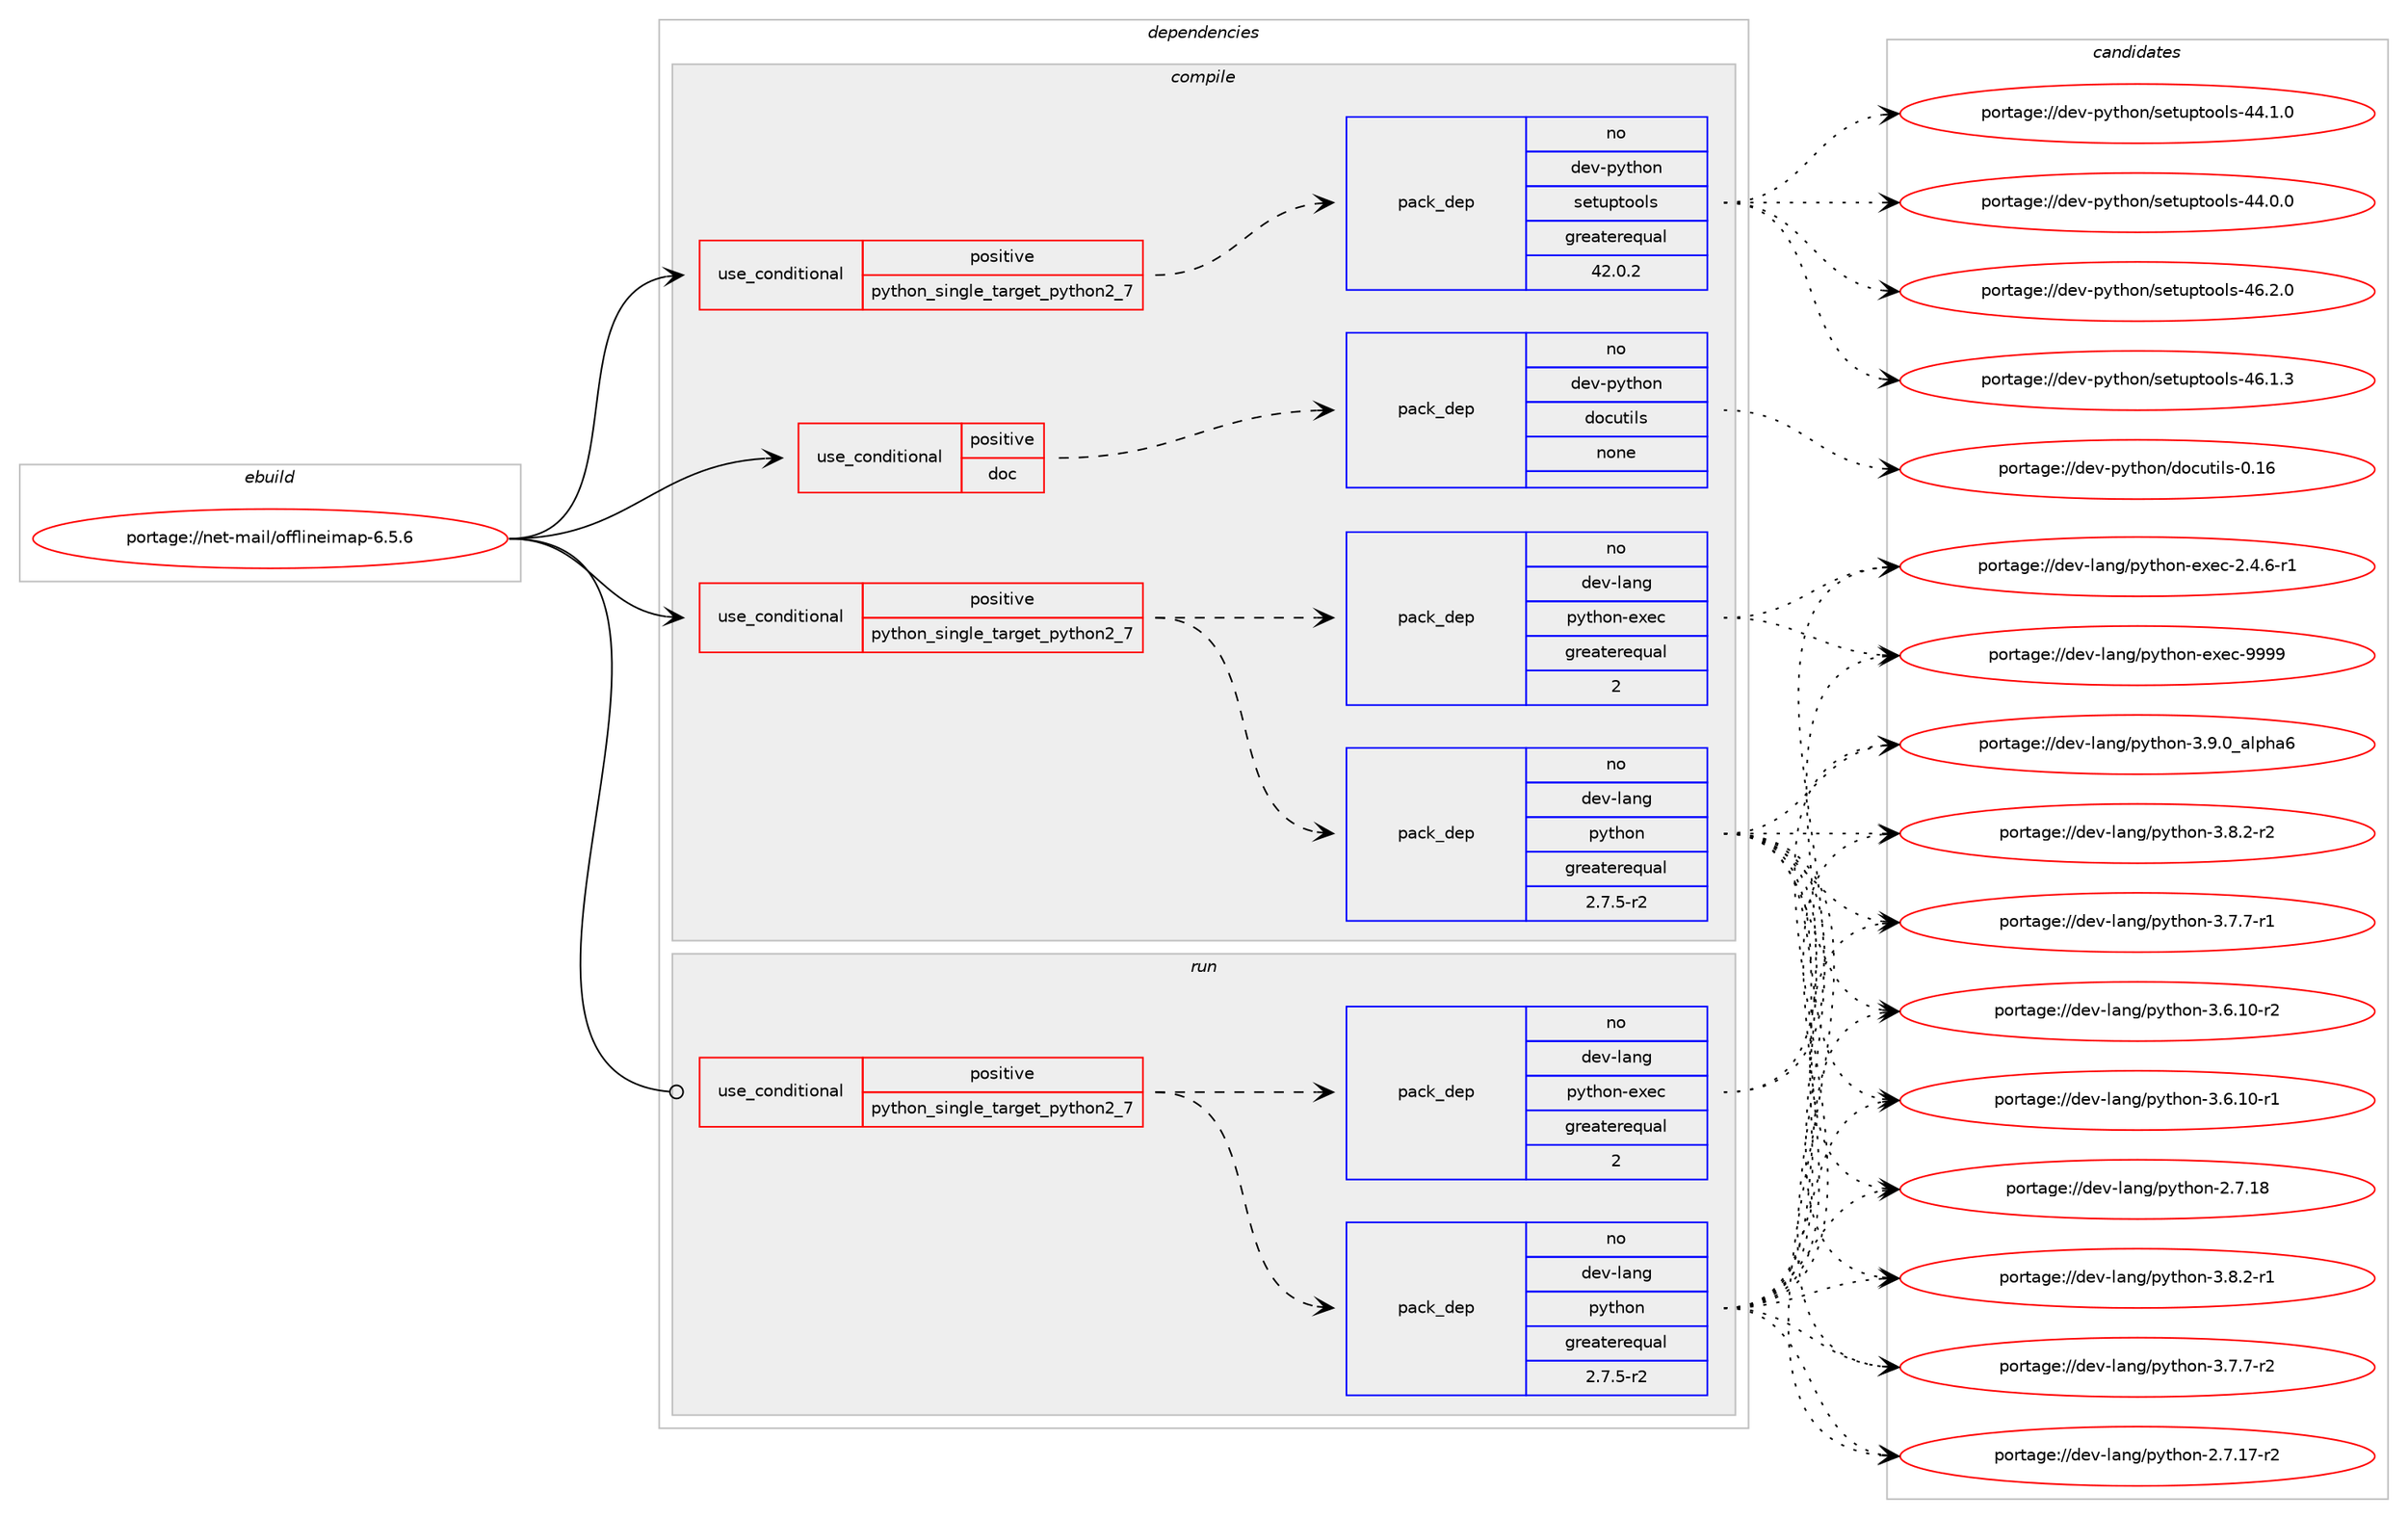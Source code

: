 digraph prolog {

# *************
# Graph options
# *************

newrank=true;
concentrate=true;
compound=true;
graph [rankdir=LR,fontname=Helvetica,fontsize=10,ranksep=1.5];#, ranksep=2.5, nodesep=0.2];
edge  [arrowhead=vee];
node  [fontname=Helvetica,fontsize=10];

# **********
# The ebuild
# **********

subgraph cluster_leftcol {
color=gray;
rank=same;
label=<<i>ebuild</i>>;
id [label="portage://net-mail/offlineimap-6.5.6", color=red, width=4, href="../net-mail/offlineimap-6.5.6.svg"];
}

# ****************
# The dependencies
# ****************

subgraph cluster_midcol {
color=gray;
label=<<i>dependencies</i>>;
subgraph cluster_compile {
fillcolor="#eeeeee";
style=filled;
label=<<i>compile</i>>;
subgraph cond2261 {
dependency11329 [label=<<TABLE BORDER="0" CELLBORDER="1" CELLSPACING="0" CELLPADDING="4"><TR><TD ROWSPAN="3" CELLPADDING="10">use_conditional</TD></TR><TR><TD>positive</TD></TR><TR><TD>doc</TD></TR></TABLE>>, shape=none, color=red];
subgraph pack8933 {
dependency11330 [label=<<TABLE BORDER="0" CELLBORDER="1" CELLSPACING="0" CELLPADDING="4" WIDTH="220"><TR><TD ROWSPAN="6" CELLPADDING="30">pack_dep</TD></TR><TR><TD WIDTH="110">no</TD></TR><TR><TD>dev-python</TD></TR><TR><TD>docutils</TD></TR><TR><TD>none</TD></TR><TR><TD></TD></TR></TABLE>>, shape=none, color=blue];
}
dependency11329:e -> dependency11330:w [weight=20,style="dashed",arrowhead="vee"];
}
id:e -> dependency11329:w [weight=20,style="solid",arrowhead="vee"];
subgraph cond2262 {
dependency11331 [label=<<TABLE BORDER="0" CELLBORDER="1" CELLSPACING="0" CELLPADDING="4"><TR><TD ROWSPAN="3" CELLPADDING="10">use_conditional</TD></TR><TR><TD>positive</TD></TR><TR><TD>python_single_target_python2_7</TD></TR></TABLE>>, shape=none, color=red];
subgraph pack8934 {
dependency11332 [label=<<TABLE BORDER="0" CELLBORDER="1" CELLSPACING="0" CELLPADDING="4" WIDTH="220"><TR><TD ROWSPAN="6" CELLPADDING="30">pack_dep</TD></TR><TR><TD WIDTH="110">no</TD></TR><TR><TD>dev-lang</TD></TR><TR><TD>python</TD></TR><TR><TD>greaterequal</TD></TR><TR><TD>2.7.5-r2</TD></TR></TABLE>>, shape=none, color=blue];
}
dependency11331:e -> dependency11332:w [weight=20,style="dashed",arrowhead="vee"];
subgraph pack8935 {
dependency11333 [label=<<TABLE BORDER="0" CELLBORDER="1" CELLSPACING="0" CELLPADDING="4" WIDTH="220"><TR><TD ROWSPAN="6" CELLPADDING="30">pack_dep</TD></TR><TR><TD WIDTH="110">no</TD></TR><TR><TD>dev-lang</TD></TR><TR><TD>python-exec</TD></TR><TR><TD>greaterequal</TD></TR><TR><TD>2</TD></TR></TABLE>>, shape=none, color=blue];
}
dependency11331:e -> dependency11333:w [weight=20,style="dashed",arrowhead="vee"];
}
id:e -> dependency11331:w [weight=20,style="solid",arrowhead="vee"];
subgraph cond2263 {
dependency11334 [label=<<TABLE BORDER="0" CELLBORDER="1" CELLSPACING="0" CELLPADDING="4"><TR><TD ROWSPAN="3" CELLPADDING="10">use_conditional</TD></TR><TR><TD>positive</TD></TR><TR><TD>python_single_target_python2_7</TD></TR></TABLE>>, shape=none, color=red];
subgraph pack8936 {
dependency11335 [label=<<TABLE BORDER="0" CELLBORDER="1" CELLSPACING="0" CELLPADDING="4" WIDTH="220"><TR><TD ROWSPAN="6" CELLPADDING="30">pack_dep</TD></TR><TR><TD WIDTH="110">no</TD></TR><TR><TD>dev-python</TD></TR><TR><TD>setuptools</TD></TR><TR><TD>greaterequal</TD></TR><TR><TD>42.0.2</TD></TR></TABLE>>, shape=none, color=blue];
}
dependency11334:e -> dependency11335:w [weight=20,style="dashed",arrowhead="vee"];
}
id:e -> dependency11334:w [weight=20,style="solid",arrowhead="vee"];
}
subgraph cluster_compileandrun {
fillcolor="#eeeeee";
style=filled;
label=<<i>compile and run</i>>;
}
subgraph cluster_run {
fillcolor="#eeeeee";
style=filled;
label=<<i>run</i>>;
subgraph cond2264 {
dependency11336 [label=<<TABLE BORDER="0" CELLBORDER="1" CELLSPACING="0" CELLPADDING="4"><TR><TD ROWSPAN="3" CELLPADDING="10">use_conditional</TD></TR><TR><TD>positive</TD></TR><TR><TD>python_single_target_python2_7</TD></TR></TABLE>>, shape=none, color=red];
subgraph pack8937 {
dependency11337 [label=<<TABLE BORDER="0" CELLBORDER="1" CELLSPACING="0" CELLPADDING="4" WIDTH="220"><TR><TD ROWSPAN="6" CELLPADDING="30">pack_dep</TD></TR><TR><TD WIDTH="110">no</TD></TR><TR><TD>dev-lang</TD></TR><TR><TD>python</TD></TR><TR><TD>greaterequal</TD></TR><TR><TD>2.7.5-r2</TD></TR></TABLE>>, shape=none, color=blue];
}
dependency11336:e -> dependency11337:w [weight=20,style="dashed",arrowhead="vee"];
subgraph pack8938 {
dependency11338 [label=<<TABLE BORDER="0" CELLBORDER="1" CELLSPACING="0" CELLPADDING="4" WIDTH="220"><TR><TD ROWSPAN="6" CELLPADDING="30">pack_dep</TD></TR><TR><TD WIDTH="110">no</TD></TR><TR><TD>dev-lang</TD></TR><TR><TD>python-exec</TD></TR><TR><TD>greaterequal</TD></TR><TR><TD>2</TD></TR></TABLE>>, shape=none, color=blue];
}
dependency11336:e -> dependency11338:w [weight=20,style="dashed",arrowhead="vee"];
}
id:e -> dependency11336:w [weight=20,style="solid",arrowhead="odot"];
}
}

# **************
# The candidates
# **************

subgraph cluster_choices {
rank=same;
color=gray;
label=<<i>candidates</i>>;

subgraph choice8933 {
color=black;
nodesep=1;
choice1001011184511212111610411111047100111991171161051081154548464954 [label="portage://dev-python/docutils-0.16", color=red, width=4,href="../dev-python/docutils-0.16.svg"];
dependency11330:e -> choice1001011184511212111610411111047100111991171161051081154548464954:w [style=dotted,weight="100"];
}
subgraph choice8934 {
color=black;
nodesep=1;
choice10010111845108971101034711212111610411111045514657464895971081121049754 [label="portage://dev-lang/python-3.9.0_alpha6", color=red, width=4,href="../dev-lang/python-3.9.0_alpha6.svg"];
choice1001011184510897110103471121211161041111104551465646504511450 [label="portage://dev-lang/python-3.8.2-r2", color=red, width=4,href="../dev-lang/python-3.8.2-r2.svg"];
choice1001011184510897110103471121211161041111104551465646504511449 [label="portage://dev-lang/python-3.8.2-r1", color=red, width=4,href="../dev-lang/python-3.8.2-r1.svg"];
choice1001011184510897110103471121211161041111104551465546554511450 [label="portage://dev-lang/python-3.7.7-r2", color=red, width=4,href="../dev-lang/python-3.7.7-r2.svg"];
choice1001011184510897110103471121211161041111104551465546554511449 [label="portage://dev-lang/python-3.7.7-r1", color=red, width=4,href="../dev-lang/python-3.7.7-r1.svg"];
choice100101118451089711010347112121116104111110455146544649484511450 [label="portage://dev-lang/python-3.6.10-r2", color=red, width=4,href="../dev-lang/python-3.6.10-r2.svg"];
choice100101118451089711010347112121116104111110455146544649484511449 [label="portage://dev-lang/python-3.6.10-r1", color=red, width=4,href="../dev-lang/python-3.6.10-r1.svg"];
choice10010111845108971101034711212111610411111045504655464956 [label="portage://dev-lang/python-2.7.18", color=red, width=4,href="../dev-lang/python-2.7.18.svg"];
choice100101118451089711010347112121116104111110455046554649554511450 [label="portage://dev-lang/python-2.7.17-r2", color=red, width=4,href="../dev-lang/python-2.7.17-r2.svg"];
dependency11332:e -> choice10010111845108971101034711212111610411111045514657464895971081121049754:w [style=dotted,weight="100"];
dependency11332:e -> choice1001011184510897110103471121211161041111104551465646504511450:w [style=dotted,weight="100"];
dependency11332:e -> choice1001011184510897110103471121211161041111104551465646504511449:w [style=dotted,weight="100"];
dependency11332:e -> choice1001011184510897110103471121211161041111104551465546554511450:w [style=dotted,weight="100"];
dependency11332:e -> choice1001011184510897110103471121211161041111104551465546554511449:w [style=dotted,weight="100"];
dependency11332:e -> choice100101118451089711010347112121116104111110455146544649484511450:w [style=dotted,weight="100"];
dependency11332:e -> choice100101118451089711010347112121116104111110455146544649484511449:w [style=dotted,weight="100"];
dependency11332:e -> choice10010111845108971101034711212111610411111045504655464956:w [style=dotted,weight="100"];
dependency11332:e -> choice100101118451089711010347112121116104111110455046554649554511450:w [style=dotted,weight="100"];
}
subgraph choice8935 {
color=black;
nodesep=1;
choice10010111845108971101034711212111610411111045101120101994557575757 [label="portage://dev-lang/python-exec-9999", color=red, width=4,href="../dev-lang/python-exec-9999.svg"];
choice10010111845108971101034711212111610411111045101120101994550465246544511449 [label="portage://dev-lang/python-exec-2.4.6-r1", color=red, width=4,href="../dev-lang/python-exec-2.4.6-r1.svg"];
dependency11333:e -> choice10010111845108971101034711212111610411111045101120101994557575757:w [style=dotted,weight="100"];
dependency11333:e -> choice10010111845108971101034711212111610411111045101120101994550465246544511449:w [style=dotted,weight="100"];
}
subgraph choice8936 {
color=black;
nodesep=1;
choice100101118451121211161041111104711510111611711211611111110811545525446504648 [label="portage://dev-python/setuptools-46.2.0", color=red, width=4,href="../dev-python/setuptools-46.2.0.svg"];
choice100101118451121211161041111104711510111611711211611111110811545525446494651 [label="portage://dev-python/setuptools-46.1.3", color=red, width=4,href="../dev-python/setuptools-46.1.3.svg"];
choice100101118451121211161041111104711510111611711211611111110811545525246494648 [label="portage://dev-python/setuptools-44.1.0", color=red, width=4,href="../dev-python/setuptools-44.1.0.svg"];
choice100101118451121211161041111104711510111611711211611111110811545525246484648 [label="portage://dev-python/setuptools-44.0.0", color=red, width=4,href="../dev-python/setuptools-44.0.0.svg"];
dependency11335:e -> choice100101118451121211161041111104711510111611711211611111110811545525446504648:w [style=dotted,weight="100"];
dependency11335:e -> choice100101118451121211161041111104711510111611711211611111110811545525446494651:w [style=dotted,weight="100"];
dependency11335:e -> choice100101118451121211161041111104711510111611711211611111110811545525246494648:w [style=dotted,weight="100"];
dependency11335:e -> choice100101118451121211161041111104711510111611711211611111110811545525246484648:w [style=dotted,weight="100"];
}
subgraph choice8937 {
color=black;
nodesep=1;
choice10010111845108971101034711212111610411111045514657464895971081121049754 [label="portage://dev-lang/python-3.9.0_alpha6", color=red, width=4,href="../dev-lang/python-3.9.0_alpha6.svg"];
choice1001011184510897110103471121211161041111104551465646504511450 [label="portage://dev-lang/python-3.8.2-r2", color=red, width=4,href="../dev-lang/python-3.8.2-r2.svg"];
choice1001011184510897110103471121211161041111104551465646504511449 [label="portage://dev-lang/python-3.8.2-r1", color=red, width=4,href="../dev-lang/python-3.8.2-r1.svg"];
choice1001011184510897110103471121211161041111104551465546554511450 [label="portage://dev-lang/python-3.7.7-r2", color=red, width=4,href="../dev-lang/python-3.7.7-r2.svg"];
choice1001011184510897110103471121211161041111104551465546554511449 [label="portage://dev-lang/python-3.7.7-r1", color=red, width=4,href="../dev-lang/python-3.7.7-r1.svg"];
choice100101118451089711010347112121116104111110455146544649484511450 [label="portage://dev-lang/python-3.6.10-r2", color=red, width=4,href="../dev-lang/python-3.6.10-r2.svg"];
choice100101118451089711010347112121116104111110455146544649484511449 [label="portage://dev-lang/python-3.6.10-r1", color=red, width=4,href="../dev-lang/python-3.6.10-r1.svg"];
choice10010111845108971101034711212111610411111045504655464956 [label="portage://dev-lang/python-2.7.18", color=red, width=4,href="../dev-lang/python-2.7.18.svg"];
choice100101118451089711010347112121116104111110455046554649554511450 [label="portage://dev-lang/python-2.7.17-r2", color=red, width=4,href="../dev-lang/python-2.7.17-r2.svg"];
dependency11337:e -> choice10010111845108971101034711212111610411111045514657464895971081121049754:w [style=dotted,weight="100"];
dependency11337:e -> choice1001011184510897110103471121211161041111104551465646504511450:w [style=dotted,weight="100"];
dependency11337:e -> choice1001011184510897110103471121211161041111104551465646504511449:w [style=dotted,weight="100"];
dependency11337:e -> choice1001011184510897110103471121211161041111104551465546554511450:w [style=dotted,weight="100"];
dependency11337:e -> choice1001011184510897110103471121211161041111104551465546554511449:w [style=dotted,weight="100"];
dependency11337:e -> choice100101118451089711010347112121116104111110455146544649484511450:w [style=dotted,weight="100"];
dependency11337:e -> choice100101118451089711010347112121116104111110455146544649484511449:w [style=dotted,weight="100"];
dependency11337:e -> choice10010111845108971101034711212111610411111045504655464956:w [style=dotted,weight="100"];
dependency11337:e -> choice100101118451089711010347112121116104111110455046554649554511450:w [style=dotted,weight="100"];
}
subgraph choice8938 {
color=black;
nodesep=1;
choice10010111845108971101034711212111610411111045101120101994557575757 [label="portage://dev-lang/python-exec-9999", color=red, width=4,href="../dev-lang/python-exec-9999.svg"];
choice10010111845108971101034711212111610411111045101120101994550465246544511449 [label="portage://dev-lang/python-exec-2.4.6-r1", color=red, width=4,href="../dev-lang/python-exec-2.4.6-r1.svg"];
dependency11338:e -> choice10010111845108971101034711212111610411111045101120101994557575757:w [style=dotted,weight="100"];
dependency11338:e -> choice10010111845108971101034711212111610411111045101120101994550465246544511449:w [style=dotted,weight="100"];
}
}

}
